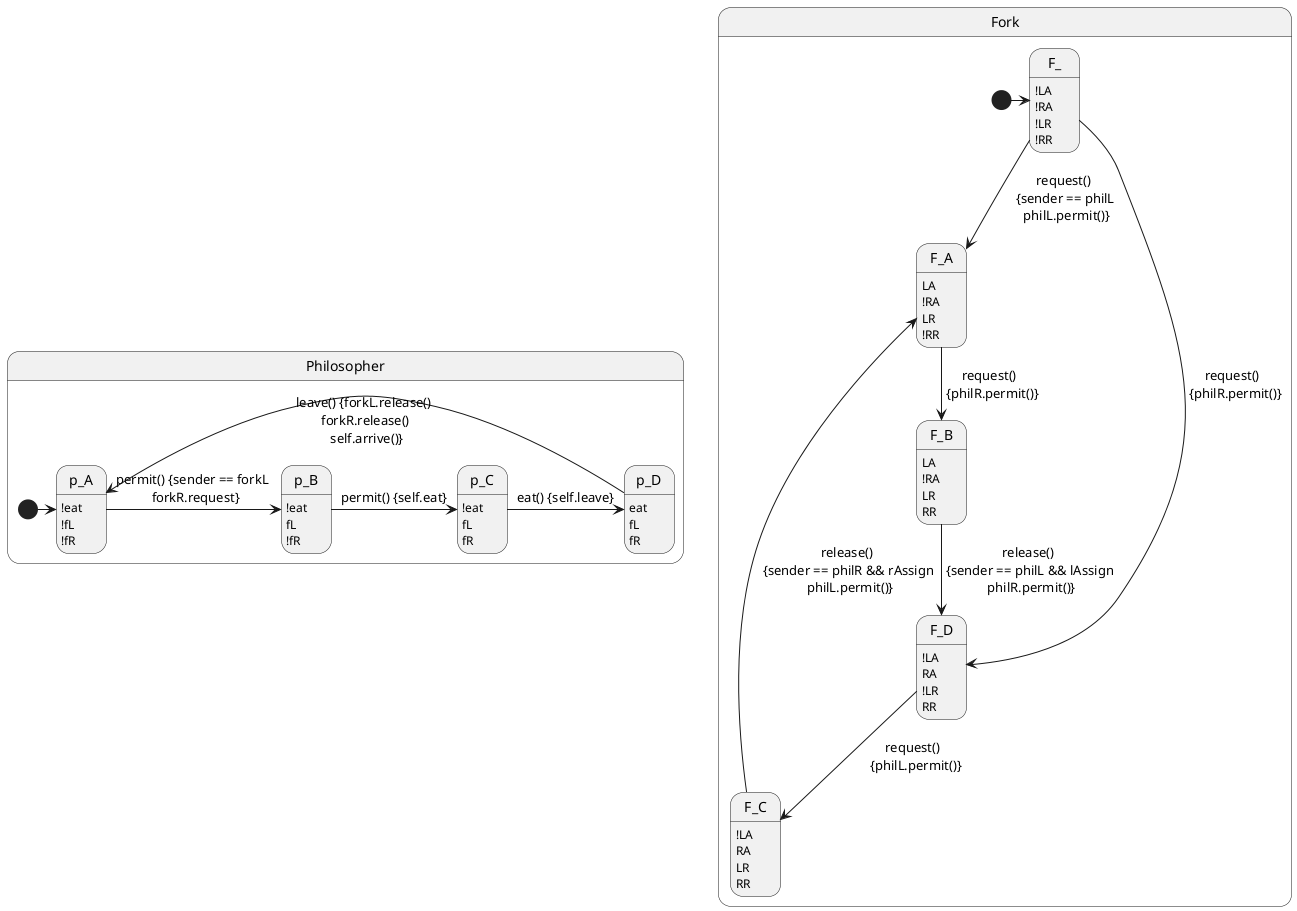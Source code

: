 @startuml

hide empty description

state Philosopher{

State p_A : !eat
State p_A : !fL
State p_A : !fR

State p_B : !eat
State p_B : fL
State p_B : !fR

State p_C : !eat
State p_C : fL
State p_C : fR

State p_D : eat
State p_D : fL
State p_D : fR

[*] -> p_A

p_A -> p_B : permit() {sender == forkL \n forkR.request}

p_B -> p_C : permit() {self.eat}

p_C -> p_D : eat() {self.leave}

p_D -> p_A : leave() {forkL.release() \n forkR.release() \n self.arrive()}

}

state Fork{

State F_ : !LA
State F_ : !RA
State F_ : !LR
State F_ : !RR

State F_A : LA
State F_A : !RA
State F_A : LR
State F_A : !RR

State F_B : LA
State F_B : !RA

State F_B : LR
State F_B : RR

State F_C : !LA
State F_C : RA
State F_C : LR
State F_C : RR

State F_D : !LA
State F_D : RA
State F_D : !LR
State F_D : RR

[*] -> F_

F_ --> F_A : request() \n {sender == philL \n philL.permit()}

F_ --> F_D : request() \n {philR.permit()}

F_A --> F_B : request() \n {philR.permit()}

F_B --> F_D : release() \n {sender == philL && lAssign \n philR.permit()}

F_D --> F_C : request() \n {philL.permit()}

F_C --> F_A : release() \n {sender == philR && rAssign \n philL.permit()}

}

@enduml 